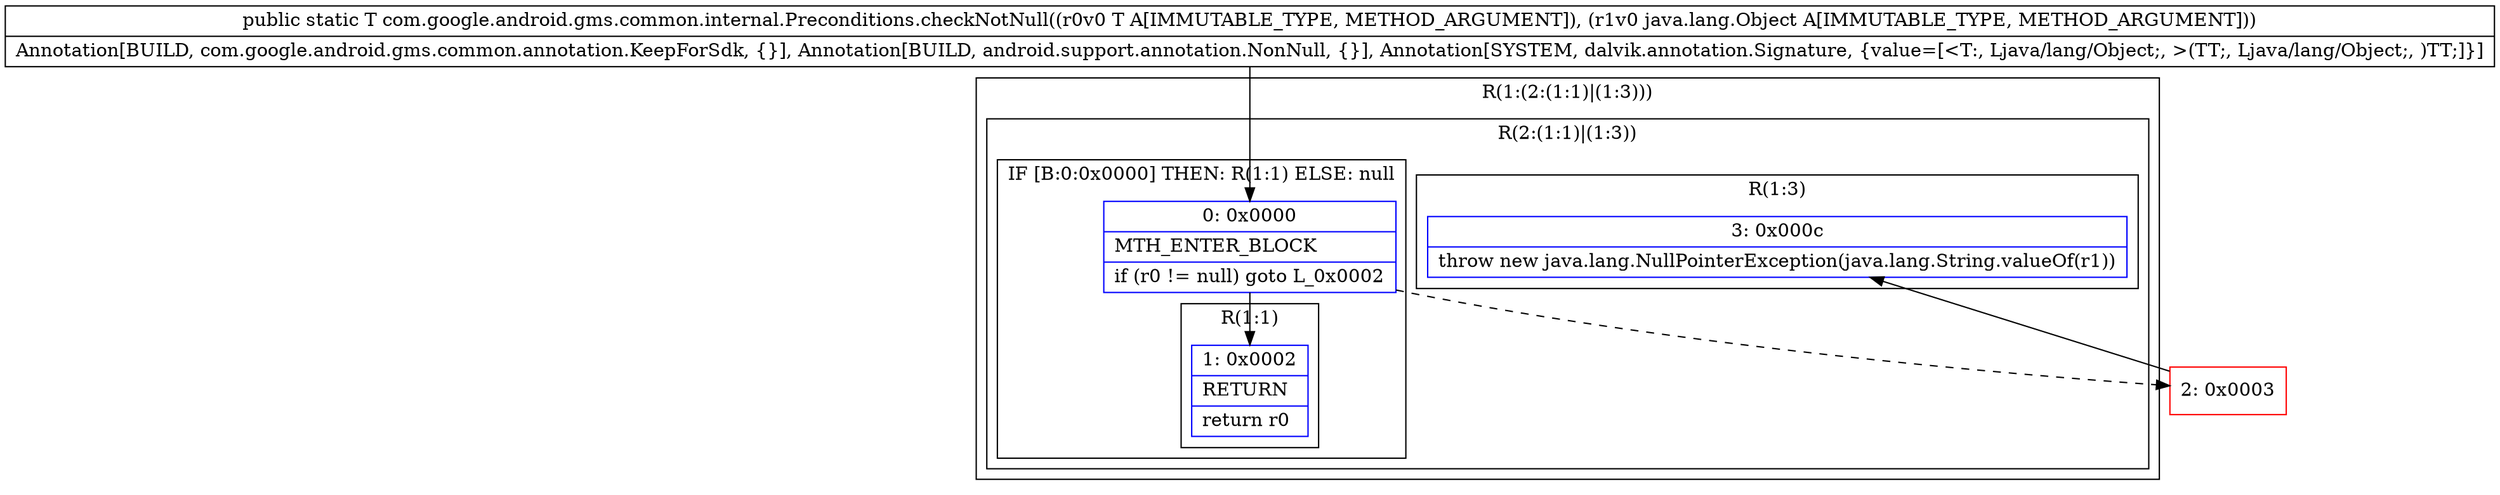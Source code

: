 digraph "CFG forcom.google.android.gms.common.internal.Preconditions.checkNotNull(Ljava\/lang\/Object;Ljava\/lang\/Object;)Ljava\/lang\/Object;" {
subgraph cluster_Region_1496870093 {
label = "R(1:(2:(1:1)|(1:3)))";
node [shape=record,color=blue];
subgraph cluster_Region_1185070968 {
label = "R(2:(1:1)|(1:3))";
node [shape=record,color=blue];
subgraph cluster_IfRegion_1002643888 {
label = "IF [B:0:0x0000] THEN: R(1:1) ELSE: null";
node [shape=record,color=blue];
Node_0 [shape=record,label="{0\:\ 0x0000|MTH_ENTER_BLOCK\l|if (r0 != null) goto L_0x0002\l}"];
subgraph cluster_Region_1001402869 {
label = "R(1:1)";
node [shape=record,color=blue];
Node_1 [shape=record,label="{1\:\ 0x0002|RETURN\l|return r0\l}"];
}
}
subgraph cluster_Region_561282122 {
label = "R(1:3)";
node [shape=record,color=blue];
Node_3 [shape=record,label="{3\:\ 0x000c|throw new java.lang.NullPointerException(java.lang.String.valueOf(r1))\l}"];
}
}
}
Node_2 [shape=record,color=red,label="{2\:\ 0x0003}"];
MethodNode[shape=record,label="{public static T com.google.android.gms.common.internal.Preconditions.checkNotNull((r0v0 T A[IMMUTABLE_TYPE, METHOD_ARGUMENT]), (r1v0 java.lang.Object A[IMMUTABLE_TYPE, METHOD_ARGUMENT]))  | Annotation[BUILD, com.google.android.gms.common.annotation.KeepForSdk, \{\}], Annotation[BUILD, android.support.annotation.NonNull, \{\}], Annotation[SYSTEM, dalvik.annotation.Signature, \{value=[\<T:, Ljava\/lang\/Object;, \>(TT;, Ljava\/lang\/Object;, )TT;]\}]\l}"];
MethodNode -> Node_0;
Node_0 -> Node_1;
Node_0 -> Node_2[style=dashed];
Node_2 -> Node_3;
}

